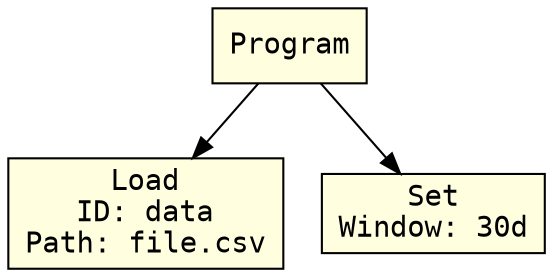 digraph AST {
  node [fontname="Courier"];
  node0 [label="Program", shape=box, style=filled, fillcolor=lightyellow];
  node1 [label="Load\nID: data\nPath: file.csv", shape=box, style=filled, fillcolor=lightyellow];
  node0 -> node1;
  node2 [label="Set\nWindow: 30d", shape=box, style=filled, fillcolor=lightyellow];
  node0 -> node2;
}
